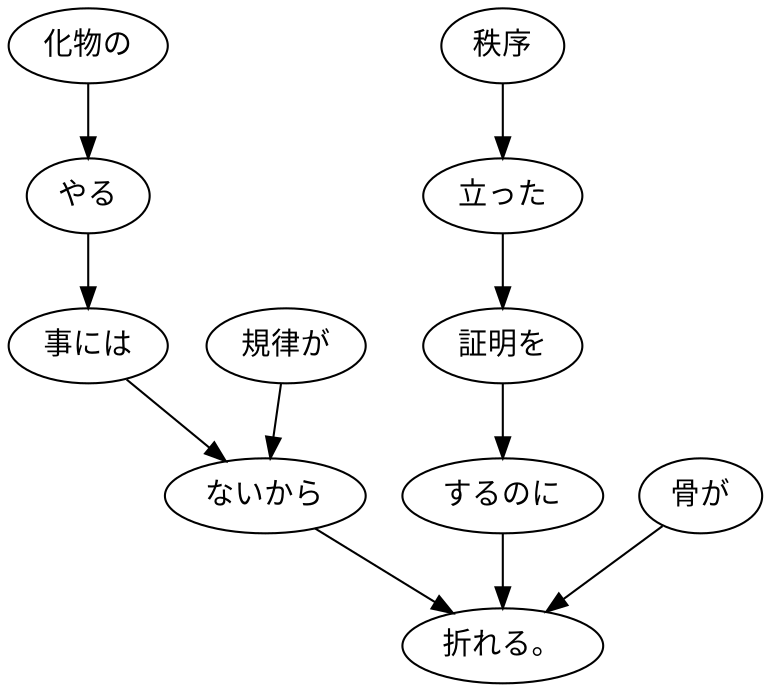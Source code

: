 digraph graph4341 {
	node0 [label="化物の"];
	node1 [label="やる"];
	node2 [label="事には"];
	node3 [label="規律が"];
	node4 [label="ないから"];
	node5 [label="秩序"];
	node6 [label="立った"];
	node7 [label="証明を"];
	node8 [label="するのに"];
	node9 [label="骨が"];
	node10 [label="折れる。"];
	node0 -> node1;
	node1 -> node2;
	node2 -> node4;
	node3 -> node4;
	node4 -> node10;
	node5 -> node6;
	node6 -> node7;
	node7 -> node8;
	node8 -> node10;
	node9 -> node10;
}
